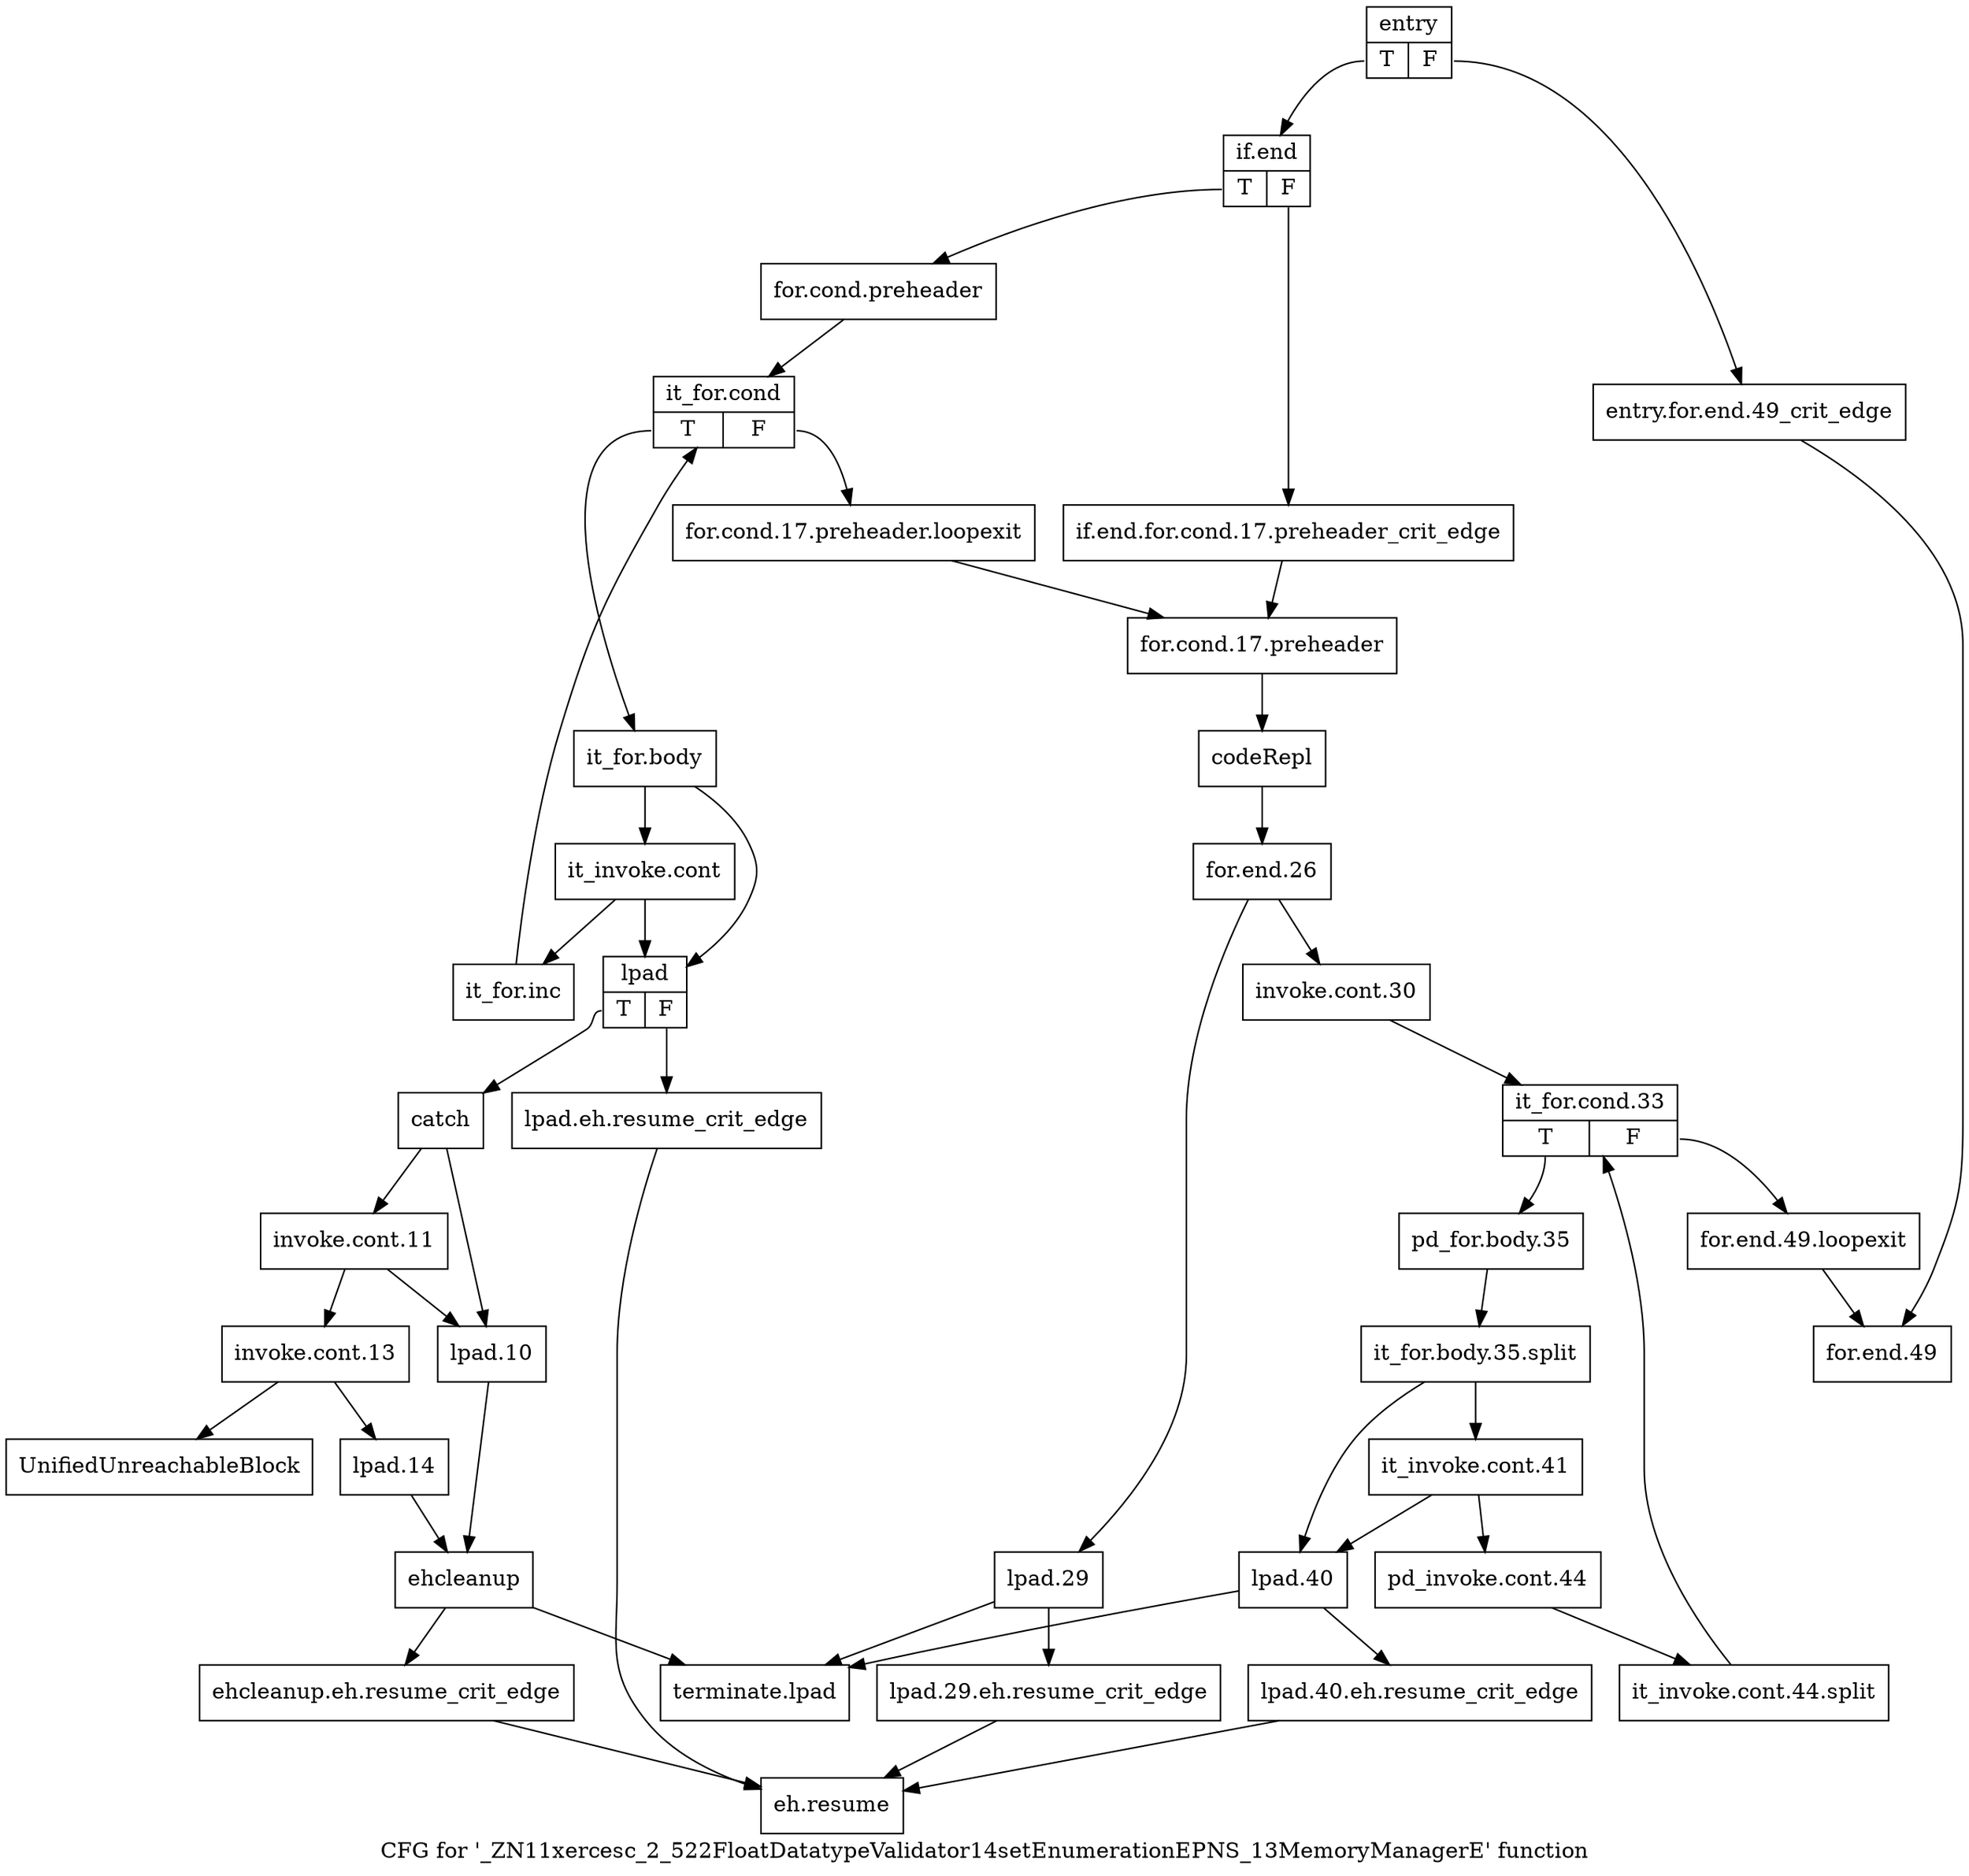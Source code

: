 digraph "CFG for '_ZN11xercesc_2_522FloatDatatypeValidator14setEnumerationEPNS_13MemoryManagerE' function" {
	label="CFG for '_ZN11xercesc_2_522FloatDatatypeValidator14setEnumerationEPNS_13MemoryManagerE' function";

	Node0x364a060 [shape=record,label="{entry|{<s0>T|<s1>F}}"];
	Node0x364a060:s0 -> Node0x364a600;
	Node0x364a060:s1 -> Node0x364a5b0;
	Node0x364a5b0 [shape=record,label="{entry.for.end.49_crit_edge}"];
	Node0x364a5b0 -> Node0x364af60;
	Node0x364a600 [shape=record,label="{if.end|{<s0>T|<s1>F}}"];
	Node0x364a600:s0 -> Node0x364a6a0;
	Node0x364a600:s1 -> Node0x364a650;
	Node0x364a650 [shape=record,label="{if.end.for.cond.17.preheader_crit_edge}"];
	Node0x364a650 -> Node0x364a740;
	Node0x364a6a0 [shape=record,label="{for.cond.preheader}"];
	Node0x364a6a0 -> Node0x364a790;
	Node0x364a6f0 [shape=record,label="{for.cond.17.preheader.loopexit}"];
	Node0x364a6f0 -> Node0x364a740;
	Node0x364a740 [shape=record,label="{for.cond.17.preheader}"];
	Node0x364a740 -> Node0x364aba0;
	Node0x364a790 [shape=record,label="{it_for.cond|{<s0>T|<s1>F}}"];
	Node0x364a790:s0 -> Node0x364a7e0;
	Node0x364a790:s1 -> Node0x364a6f0;
	Node0x364a7e0 [shape=record,label="{it_for.body}"];
	Node0x364a7e0 -> Node0x364a830;
	Node0x364a7e0 -> Node0x364a8d0;
	Node0x364a830 [shape=record,label="{it_invoke.cont}"];
	Node0x364a830 -> Node0x364a880;
	Node0x364a830 -> Node0x364a8d0;
	Node0x364a880 [shape=record,label="{it_for.inc}"];
	Node0x364a880 -> Node0x364a790;
	Node0x364a8d0 [shape=record,label="{lpad|{<s0>T|<s1>F}}"];
	Node0x364a8d0:s0 -> Node0x364a970;
	Node0x364a8d0:s1 -> Node0x364a920;
	Node0x364a920 [shape=record,label="{lpad.eh.resume_crit_edge}"];
	Node0x364a920 -> Node0x364afb0;
	Node0x364a970 [shape=record,label="{catch}"];
	Node0x364a970 -> Node0x364a9c0;
	Node0x364a970 -> Node0x364aa60;
	Node0x364a9c0 [shape=record,label="{invoke.cont.11}"];
	Node0x364a9c0 -> Node0x364aa10;
	Node0x364a9c0 -> Node0x364aa60;
	Node0x364aa10 [shape=record,label="{invoke.cont.13}"];
	Node0x364aa10 -> Node0x364b050;
	Node0x364aa10 -> Node0x364aab0;
	Node0x364aa60 [shape=record,label="{lpad.10}"];
	Node0x364aa60 -> Node0x364ab00;
	Node0x364aab0 [shape=record,label="{lpad.14}"];
	Node0x364aab0 -> Node0x364ab00;
	Node0x364ab00 [shape=record,label="{ehcleanup}"];
	Node0x364ab00 -> Node0x364ab50;
	Node0x364ab00 -> Node0x364b000;
	Node0x364ab50 [shape=record,label="{ehcleanup.eh.resume_crit_edge}"];
	Node0x364ab50 -> Node0x364afb0;
	Node0x364aba0 [shape=record,label="{codeRepl}"];
	Node0x364aba0 -> Node0x364abf0;
	Node0x364abf0 [shape=record,label="{for.end.26}"];
	Node0x364abf0 -> Node0x364ac40;
	Node0x364abf0 -> Node0x364add0;
	Node0x364ac40 [shape=record,label="{invoke.cont.30}"];
	Node0x364ac40 -> Node0x364ac90;
	Node0x364ac90 [shape=record,label="{it_for.cond.33|{<s0>T|<s1>F}}"];
	Node0x364ac90:s0 -> Node0x364ace0;
	Node0x364ac90:s1 -> Node0x364af10;
	Node0x364ace0 [shape=record,label="{pd_for.body.35}"];
	Node0x364ace0 -> Node0xaa20750;
	Node0xaa20750 [shape=record,label="{it_for.body.35.split}"];
	Node0xaa20750 -> Node0x364ad30;
	Node0xaa20750 -> Node0x364ae70;
	Node0x364ad30 [shape=record,label="{it_invoke.cont.41}"];
	Node0x364ad30 -> Node0x364ad80;
	Node0x364ad30 -> Node0x364ae70;
	Node0x364ad80 [shape=record,label="{pd_invoke.cont.44}"];
	Node0x364ad80 -> Node0xaa20250;
	Node0xaa20250 [shape=record,label="{it_invoke.cont.44.split}"];
	Node0xaa20250 -> Node0x364ac90;
	Node0x364add0 [shape=record,label="{lpad.29}"];
	Node0x364add0 -> Node0x364ae20;
	Node0x364add0 -> Node0x364b000;
	Node0x364ae20 [shape=record,label="{lpad.29.eh.resume_crit_edge}"];
	Node0x364ae20 -> Node0x364afb0;
	Node0x364ae70 [shape=record,label="{lpad.40}"];
	Node0x364ae70 -> Node0x364aec0;
	Node0x364ae70 -> Node0x364b000;
	Node0x364aec0 [shape=record,label="{lpad.40.eh.resume_crit_edge}"];
	Node0x364aec0 -> Node0x364afb0;
	Node0x364af10 [shape=record,label="{for.end.49.loopexit}"];
	Node0x364af10 -> Node0x364af60;
	Node0x364af60 [shape=record,label="{for.end.49}"];
	Node0x364afb0 [shape=record,label="{eh.resume}"];
	Node0x364b000 [shape=record,label="{terminate.lpad}"];
	Node0x364b050 [shape=record,label="{UnifiedUnreachableBlock}"];
}

